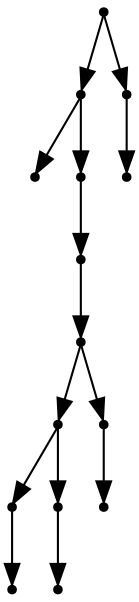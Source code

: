 digraph {
  14 [shape=point];
  11 [shape=point];
  0 [shape=point];
  10 [shape=point];
  9 [shape=point];
  8 [shape=point];
  5 [shape=point];
  2 [shape=point];
  1 [shape=point];
  4 [shape=point];
  3 [shape=point];
  7 [shape=point];
  6 [shape=point];
  13 [shape=point];
  12 [shape=point];
14 -> 11;
11 -> 0;
11 -> 10;
10 -> 9;
9 -> 8;
8 -> 5;
5 -> 2;
2 -> 1;
5 -> 4;
4 -> 3;
8 -> 7;
7 -> 6;
14 -> 13;
13 -> 12;
}
